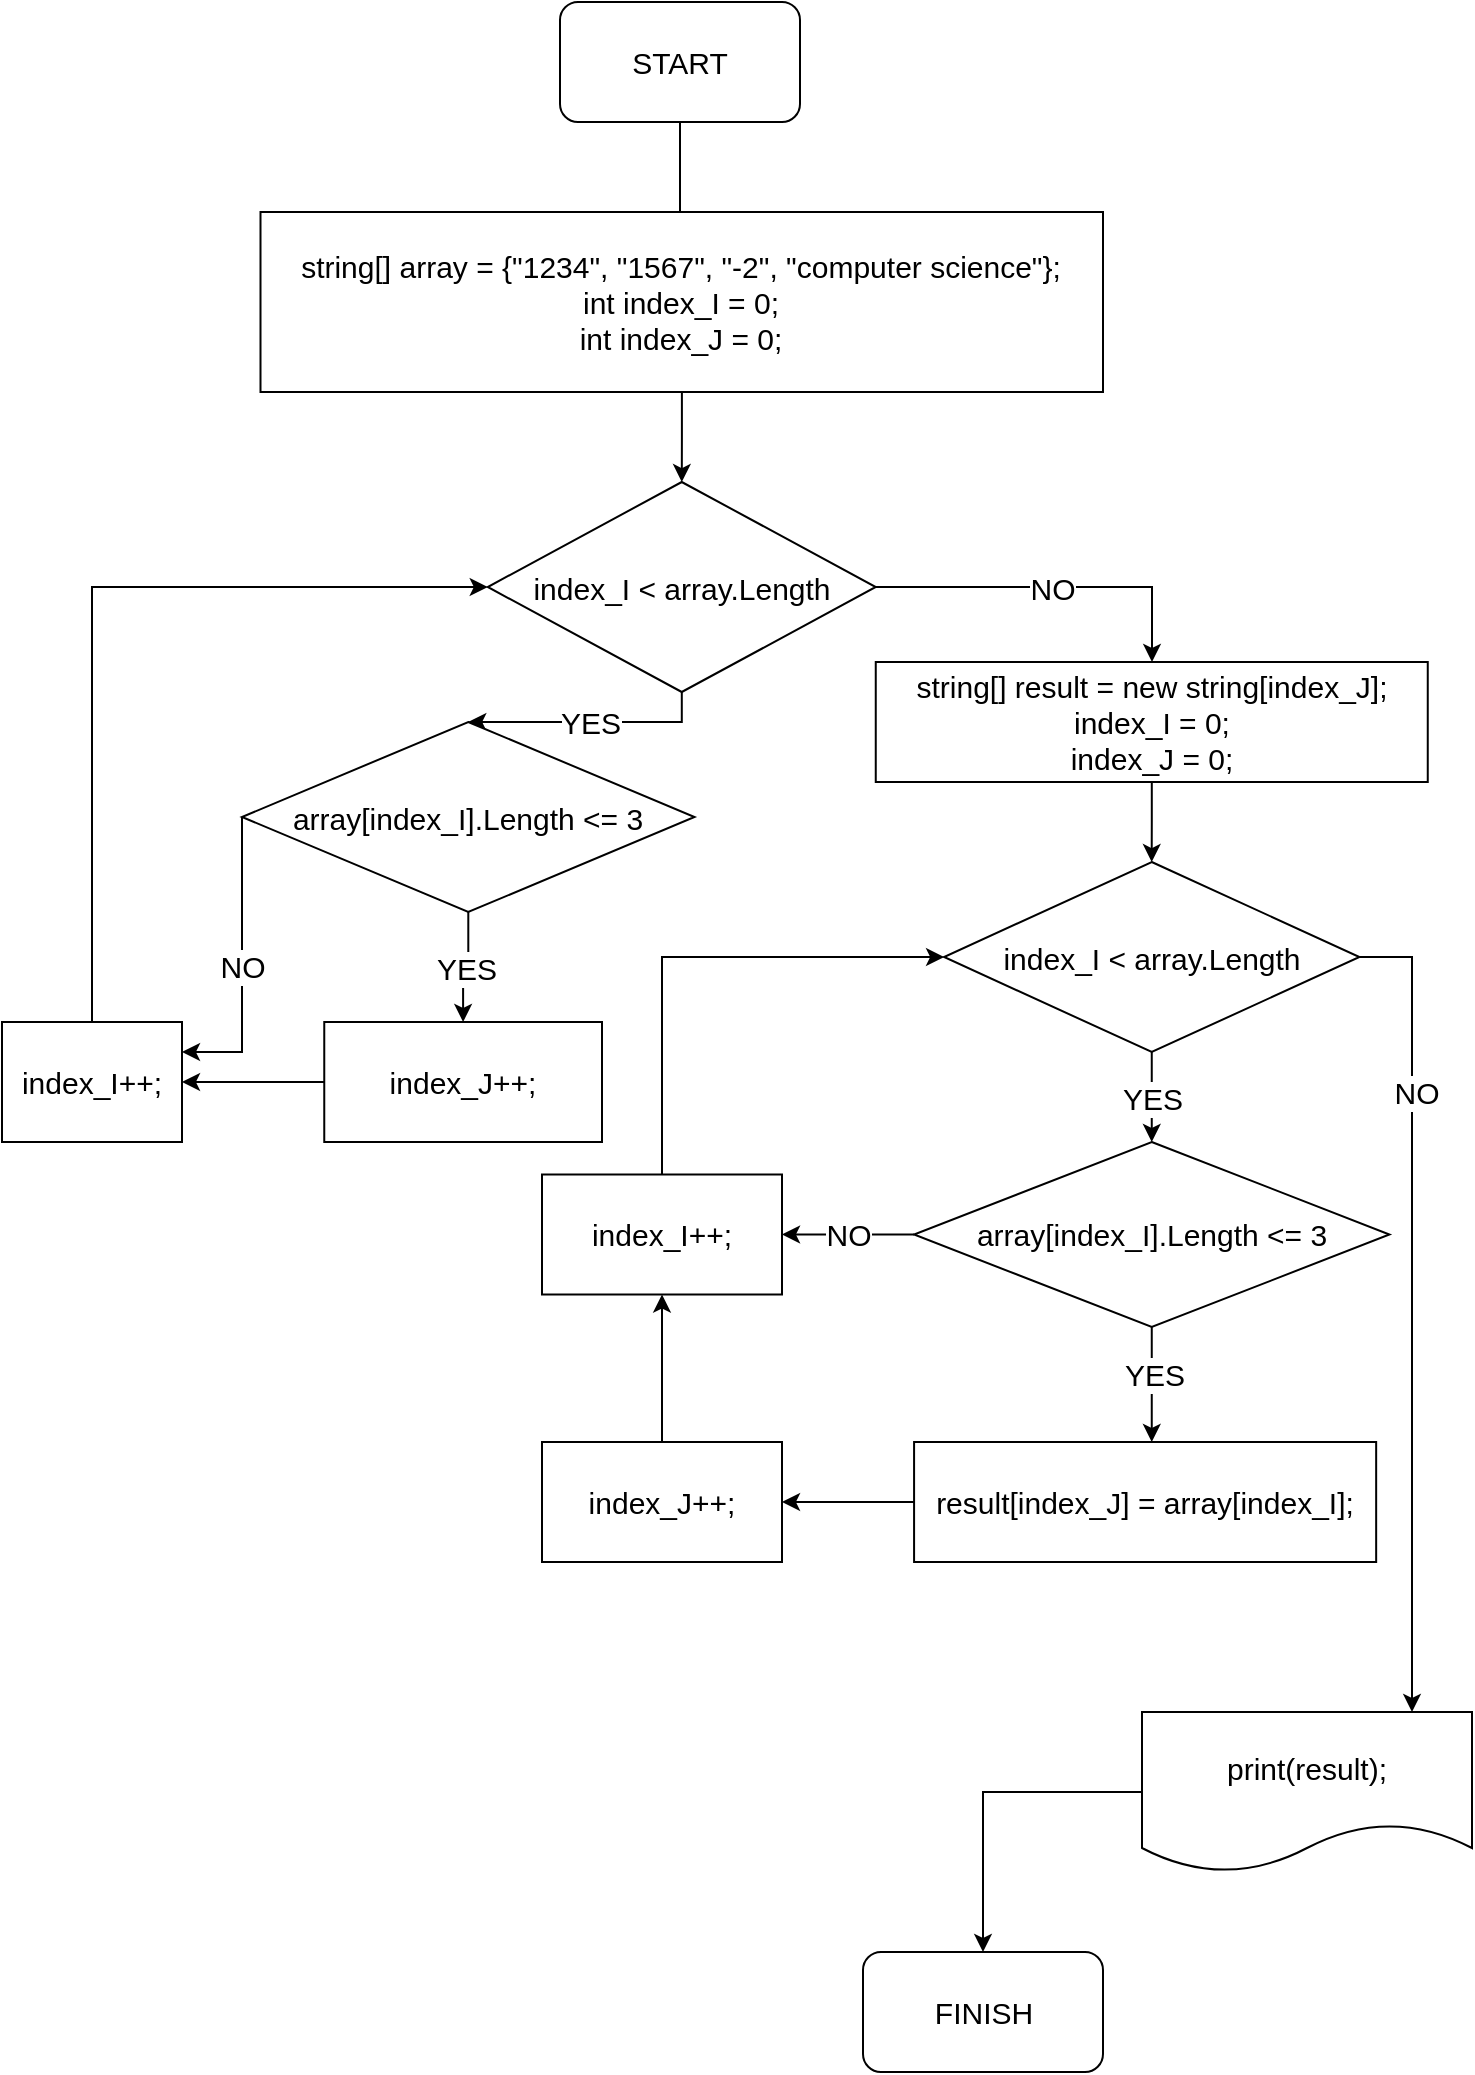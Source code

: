 <mxfile version="18.1.3" type="device"><diagram id="DCCyKc4MjITcVHE0UUIy" name="Задача 5"><mxGraphModel dx="1376" dy="905" grid="1" gridSize="15" guides="1" tooltips="1" connect="1" arrows="1" fold="1" page="1" pageScale="1" pageWidth="827" pageHeight="1169" math="0" shadow="0"><root><mxCell id="0"/><mxCell id="1" parent="0"/><mxCell id="XrYD6y3Sv5UX94twtJv7-3" value="" style="edgeStyle=orthogonalEdgeStyle;curved=1;orthogonalLoop=1;jettySize=auto;html=1;fontSize=15;" parent="1" source="XrYD6y3Sv5UX94twtJv7-1" edge="1"><mxGeometry relative="1" as="geometry"><mxPoint x="414" y="165" as="targetPoint"/></mxGeometry></mxCell><mxCell id="XrYD6y3Sv5UX94twtJv7-1" value="&lt;font style=&quot;font-size: 15px;&quot;&gt;START&lt;/font&gt;" style="rounded=1;whiteSpace=wrap;html=1;" parent="1" vertex="1"><mxGeometry x="354" y="45" width="120" height="60" as="geometry"/></mxCell><mxCell id="6pysVhkb-z-lDQJibxPx-3" value="" style="edgeStyle=orthogonalEdgeStyle;rounded=0;orthogonalLoop=1;jettySize=auto;html=1;" parent="1" source="6pysVhkb-z-lDQJibxPx-1" target="6pysVhkb-z-lDQJibxPx-2" edge="1"><mxGeometry relative="1" as="geometry"/></mxCell><mxCell id="6pysVhkb-z-lDQJibxPx-1" value="&lt;font style=&quot;font-size: 15px;&quot;&gt;string[] array = {&quot;1234&quot;, &quot;1567&quot;, &quot;-2&quot;, &quot;computer science&quot;};&lt;br&gt;int index_I = 0;&lt;br&gt;int index_J&amp;nbsp;= 0;&lt;br&gt;&lt;/font&gt;" style="rounded=0;whiteSpace=wrap;html=1;" parent="1" vertex="1"><mxGeometry x="204.25" y="150" width="421.25" height="90" as="geometry"/></mxCell><mxCell id="6pysVhkb-z-lDQJibxPx-10" value="YES" style="edgeStyle=orthogonalEdgeStyle;rounded=0;orthogonalLoop=1;jettySize=auto;html=1;fontSize=15;entryX=0.5;entryY=0;entryDx=0;entryDy=0;" parent="1" source="6pysVhkb-z-lDQJibxPx-2" target="6pysVhkb-z-lDQJibxPx-11" edge="1"><mxGeometry relative="1" as="geometry"><mxPoint x="414" y="510" as="targetPoint"/><Array as="points"><mxPoint x="415" y="405"/></Array></mxGeometry></mxCell><mxCell id="PmyPap4x5zjpvWbVCJsL-5" value="&lt;font style=&quot;font-size: 15px;&quot;&gt;NO&lt;/font&gt;" style="edgeStyle=orthogonalEdgeStyle;rounded=0;orthogonalLoop=1;jettySize=auto;html=1;" parent="1" source="6pysVhkb-z-lDQJibxPx-2" target="PmyPap4x5zjpvWbVCJsL-4" edge="1"><mxGeometry relative="1" as="geometry"><Array as="points"><mxPoint x="650" y="338"/></Array></mxGeometry></mxCell><mxCell id="6pysVhkb-z-lDQJibxPx-2" value="&lt;font style=&quot;font-size: 15px;&quot;&gt;index_I &amp;lt; array.Length&lt;/font&gt;" style="rhombus;whiteSpace=wrap;html=1;rounded=0;" parent="1" vertex="1"><mxGeometry x="317.88" y="285" width="194" height="105" as="geometry"/></mxCell><mxCell id="6pysVhkb-z-lDQJibxPx-8" value="" style="edgeStyle=orthogonalEdgeStyle;rounded=0;orthogonalLoop=1;jettySize=auto;html=1;fontSize=15;" parent="1" source="6pysVhkb-z-lDQJibxPx-6" target="6pysVhkb-z-lDQJibxPx-7" edge="1"><mxGeometry relative="1" as="geometry"/></mxCell><mxCell id="6pysVhkb-z-lDQJibxPx-6" value="print(result);" style="shape=document;whiteSpace=wrap;html=1;boundedLbl=1;fontSize=15;" parent="1" vertex="1"><mxGeometry x="645" y="900" width="165" height="80" as="geometry"/></mxCell><mxCell id="6pysVhkb-z-lDQJibxPx-7" value="FINISH" style="rounded=1;whiteSpace=wrap;html=1;fontSize=15;" parent="1" vertex="1"><mxGeometry x="505.5" y="1020" width="120" height="60" as="geometry"/></mxCell><mxCell id="6pysVhkb-z-lDQJibxPx-13" value="YES" style="edgeStyle=orthogonalEdgeStyle;rounded=0;orthogonalLoop=1;jettySize=auto;html=1;fontSize=15;" parent="1" source="6pysVhkb-z-lDQJibxPx-11" target="6pysVhkb-z-lDQJibxPx-12" edge="1"><mxGeometry relative="1" as="geometry"><mxPoint x="308" y="585" as="targetPoint"/></mxGeometry></mxCell><mxCell id="Ki5tMwf_F8blpkrzcF22-1" value="&lt;font style=&quot;font-size: 15px;&quot;&gt;NO&lt;/font&gt;" style="edgeStyle=orthogonalEdgeStyle;rounded=0;orthogonalLoop=1;jettySize=auto;html=1;exitX=0;exitY=0.5;exitDx=0;exitDy=0;entryX=1;entryY=0.25;entryDx=0;entryDy=0;" parent="1" source="6pysVhkb-z-lDQJibxPx-11" target="6pysVhkb-z-lDQJibxPx-19" edge="1"><mxGeometry relative="1" as="geometry"><Array as="points"><mxPoint x="195" y="570"/></Array><mxPoint x="601" y="630" as="targetPoint"/></mxGeometry></mxCell><mxCell id="6pysVhkb-z-lDQJibxPx-11" value="array[index_I].Length &amp;lt;= 3" style="rhombus;whiteSpace=wrap;html=1;rounded=0;fontSize=15;" parent="1" vertex="1"><mxGeometry x="195" y="405" width="226.25" height="95" as="geometry"/></mxCell><mxCell id="PmyPap4x5zjpvWbVCJsL-1" style="edgeStyle=orthogonalEdgeStyle;rounded=0;orthogonalLoop=1;jettySize=auto;html=1;entryX=1;entryY=0.5;entryDx=0;entryDy=0;" parent="1" source="6pysVhkb-z-lDQJibxPx-12" target="6pysVhkb-z-lDQJibxPx-19" edge="1"><mxGeometry relative="1" as="geometry"/></mxCell><mxCell id="6pysVhkb-z-lDQJibxPx-12" value="index_J++;" style="whiteSpace=wrap;html=1;fontSize=15;rounded=0;" parent="1" vertex="1"><mxGeometry x="236.13" y="555" width="138.87" height="60" as="geometry"/></mxCell><mxCell id="6pysVhkb-z-lDQJibxPx-21" style="edgeStyle=orthogonalEdgeStyle;rounded=0;orthogonalLoop=1;jettySize=auto;html=1;entryX=0;entryY=0.5;entryDx=0;entryDy=0;fontSize=15;" parent="1" source="6pysVhkb-z-lDQJibxPx-19" target="6pysVhkb-z-lDQJibxPx-2" edge="1"><mxGeometry relative="1" as="geometry"><Array as="points"><mxPoint x="120" y="338"/></Array></mxGeometry></mxCell><mxCell id="6pysVhkb-z-lDQJibxPx-19" value="index_I++;" style="rounded=0;whiteSpace=wrap;html=1;fontSize=15;" parent="1" vertex="1"><mxGeometry x="75" y="555" width="90" height="60" as="geometry"/></mxCell><mxCell id="PmyPap4x5zjpvWbVCJsL-7" value="" style="edgeStyle=orthogonalEdgeStyle;rounded=0;orthogonalLoop=1;jettySize=auto;html=1;fontSize=15;" parent="1" source="PmyPap4x5zjpvWbVCJsL-4" target="PmyPap4x5zjpvWbVCJsL-6" edge="1"><mxGeometry relative="1" as="geometry"/></mxCell><mxCell id="PmyPap4x5zjpvWbVCJsL-4" value="&lt;font style=&quot;font-size: 15px;&quot;&gt;string[] result = new string[index_J];&lt;br&gt;index_I&amp;nbsp;= 0;&lt;br&gt;index_J = 0;&lt;br&gt;&lt;/font&gt;" style="whiteSpace=wrap;html=1;rounded=0;" parent="1" vertex="1"><mxGeometry x="511.88" y="375" width="276" height="60" as="geometry"/></mxCell><mxCell id="PmyPap4x5zjpvWbVCJsL-9" value="YES" style="edgeStyle=orthogonalEdgeStyle;rounded=0;orthogonalLoop=1;jettySize=auto;html=1;fontSize=15;" parent="1" source="PmyPap4x5zjpvWbVCJsL-6" target="PmyPap4x5zjpvWbVCJsL-8" edge="1"><mxGeometry relative="1" as="geometry"/></mxCell><mxCell id="PmyPap4x5zjpvWbVCJsL-10" style="edgeStyle=orthogonalEdgeStyle;rounded=0;orthogonalLoop=1;jettySize=auto;html=1;fontSize=15;" parent="1" source="PmyPap4x5zjpvWbVCJsL-6" target="6pysVhkb-z-lDQJibxPx-6" edge="1"><mxGeometry relative="1" as="geometry"><Array as="points"><mxPoint x="780" y="523"/></Array></mxGeometry></mxCell><mxCell id="PmyPap4x5zjpvWbVCJsL-11" value="NO" style="edgeLabel;html=1;align=center;verticalAlign=middle;resizable=0;points=[];fontSize=15;" parent="PmyPap4x5zjpvWbVCJsL-10" vertex="1" connectable="0"><mxGeometry x="-0.535" y="2" relative="1" as="geometry"><mxPoint as="offset"/></mxGeometry></mxCell><mxCell id="PmyPap4x5zjpvWbVCJsL-6" value="&lt;span style=&quot;font-size: 15px;&quot;&gt;index_I &amp;lt; array.Length&lt;/span&gt;" style="rhombus;whiteSpace=wrap;html=1;rounded=0;" parent="1" vertex="1"><mxGeometry x="546.04" y="475" width="207.68" height="95" as="geometry"/></mxCell><mxCell id="PmyPap4x5zjpvWbVCJsL-13" value="" style="edgeStyle=orthogonalEdgeStyle;rounded=0;orthogonalLoop=1;jettySize=auto;html=1;fontSize=15;" parent="1" source="PmyPap4x5zjpvWbVCJsL-8" target="PmyPap4x5zjpvWbVCJsL-12" edge="1"><mxGeometry relative="1" as="geometry"><Array as="points"><mxPoint x="650" y="765"/><mxPoint x="650" y="765"/></Array></mxGeometry></mxCell><mxCell id="PmyPap4x5zjpvWbVCJsL-14" value="YES" style="edgeLabel;html=1;align=center;verticalAlign=middle;resizable=0;points=[];fontSize=15;" parent="PmyPap4x5zjpvWbVCJsL-13" vertex="1" connectable="0"><mxGeometry x="-0.19" y="1" relative="1" as="geometry"><mxPoint as="offset"/></mxGeometry></mxCell><mxCell id="PmyPap4x5zjpvWbVCJsL-20" value="NO" style="edgeStyle=orthogonalEdgeStyle;rounded=0;orthogonalLoop=1;jettySize=auto;html=1;entryX=1;entryY=0.5;entryDx=0;entryDy=0;fontSize=15;" parent="1" source="PmyPap4x5zjpvWbVCJsL-8" target="PmyPap4x5zjpvWbVCJsL-17" edge="1"><mxGeometry relative="1" as="geometry"/></mxCell><mxCell id="PmyPap4x5zjpvWbVCJsL-8" value="&lt;span style=&quot;font-size: 15px;&quot;&gt;array[index_I].Length &amp;lt;= 3&lt;/span&gt;" style="rhombus;whiteSpace=wrap;html=1;rounded=0;" parent="1" vertex="1"><mxGeometry x="531.04" y="615" width="237.68" height="92.5" as="geometry"/></mxCell><mxCell id="PmyPap4x5zjpvWbVCJsL-16" value="" style="edgeStyle=orthogonalEdgeStyle;rounded=0;orthogonalLoop=1;jettySize=auto;html=1;fontSize=15;" parent="1" source="PmyPap4x5zjpvWbVCJsL-12" target="PmyPap4x5zjpvWbVCJsL-15" edge="1"><mxGeometry relative="1" as="geometry"/></mxCell><mxCell id="PmyPap4x5zjpvWbVCJsL-12" value="&lt;font style=&quot;font-size: 15px;&quot;&gt;result[index_J] = array[index_I];&lt;/font&gt;" style="whiteSpace=wrap;html=1;rounded=0;" parent="1" vertex="1"><mxGeometry x="531.04" y="765" width="231.04" height="60" as="geometry"/></mxCell><mxCell id="PmyPap4x5zjpvWbVCJsL-18" value="" style="edgeStyle=orthogonalEdgeStyle;rounded=0;orthogonalLoop=1;jettySize=auto;html=1;fontSize=15;" parent="1" source="PmyPap4x5zjpvWbVCJsL-15" target="PmyPap4x5zjpvWbVCJsL-17" edge="1"><mxGeometry relative="1" as="geometry"/></mxCell><mxCell id="PmyPap4x5zjpvWbVCJsL-15" value="&lt;span style=&quot;font-size: 15px;&quot;&gt;index_J++;&lt;/span&gt;" style="whiteSpace=wrap;html=1;rounded=0;" parent="1" vertex="1"><mxGeometry x="345" y="765" width="120" height="60" as="geometry"/></mxCell><mxCell id="PmyPap4x5zjpvWbVCJsL-19" style="edgeStyle=orthogonalEdgeStyle;rounded=0;orthogonalLoop=1;jettySize=auto;html=1;entryX=0;entryY=0.5;entryDx=0;entryDy=0;fontSize=15;" parent="1" source="PmyPap4x5zjpvWbVCJsL-17" target="PmyPap4x5zjpvWbVCJsL-6" edge="1"><mxGeometry relative="1" as="geometry"><Array as="points"><mxPoint x="405" y="523"/></Array></mxGeometry></mxCell><mxCell id="PmyPap4x5zjpvWbVCJsL-17" value="&lt;span style=&quot;font-size: 15px;&quot;&gt;index_I++;&lt;br&gt;&lt;/span&gt;" style="whiteSpace=wrap;html=1;rounded=0;" parent="1" vertex="1"><mxGeometry x="345" y="631.25" width="120" height="60" as="geometry"/></mxCell></root></mxGraphModel></diagram></mxfile>